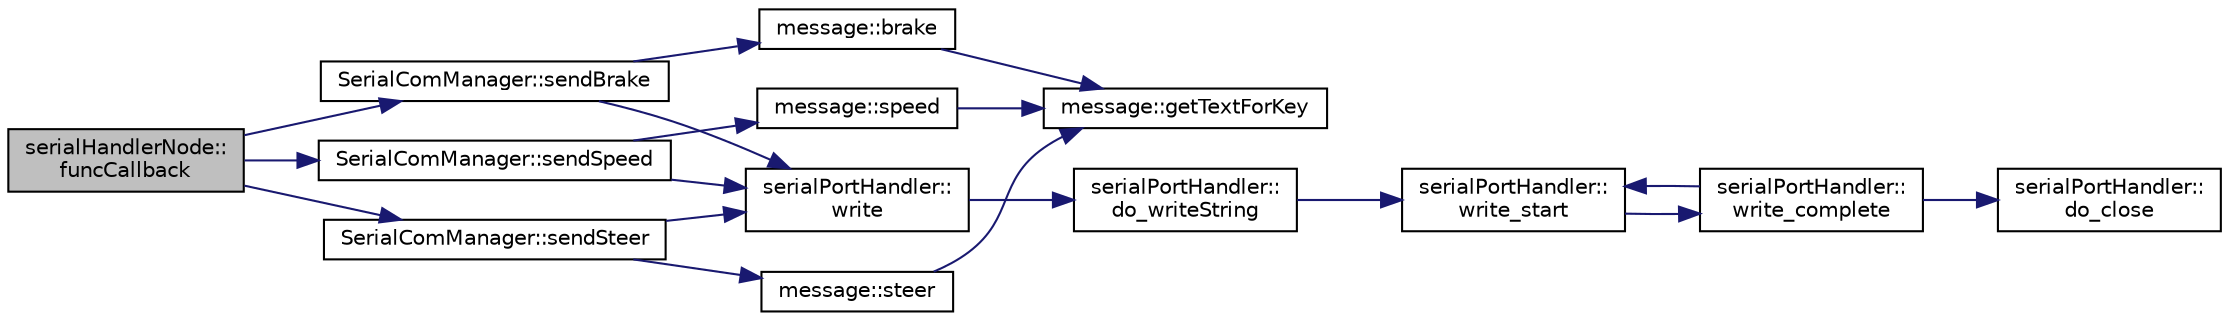 digraph "serialHandlerNode::funcCallback"
{
 // LATEX_PDF_SIZE
  edge [fontname="Helvetica",fontsize="10",labelfontname="Helvetica",labelfontsize="10"];
  node [fontname="Helvetica",fontsize="10",shape=record];
  rankdir="LR";
  Node1 [label="serialHandlerNode::\lfuncCallback",height=0.2,width=0.4,color="black", fillcolor="grey75", style="filled", fontcolor="black",tooltip="The callback function that send a command to the STM board upon receiving a command by the ROS subscr..."];
  Node1 -> Node2 [color="midnightblue",fontsize="10",style="solid",fontname="Helvetica"];
  Node2 [label="SerialComManager::sendBrake",height=0.2,width=0.4,color="black", fillcolor="white", style="filled",URL="$class_serial_com_manager.html#a6bc65cfd5969b51d71bce3b3215f91dc",tooltip="Send the desired brake value to the STM board."];
  Node2 -> Node3 [color="midnightblue",fontsize="10",style="solid",fontname="Helvetica"];
  Node3 [label="message::brake",height=0.2,width=0.4,color="black", fillcolor="white", style="filled",URL="$namespacemessage.html#a41a7181d3cd4dc9c0b2a9c1c678220dd",tooltip="Construct the string to be sent, associated to brake action."];
  Node3 -> Node4 [color="midnightblue",fontsize="10",style="solid",fontname="Helvetica"];
  Node4 [label="message::getTextForKey",height=0.2,width=0.4,color="black", fillcolor="white", style="filled",URL="$namespacemessage.html#a2b7f2fb9e7953edc47be10c48ed220bd",tooltip="Provide the cmd key associated to an action."];
  Node2 -> Node5 [color="midnightblue",fontsize="10",style="solid",fontname="Helvetica"];
  Node5 [label="serialPortHandler::\lwrite",height=0.2,width=0.4,color="black", fillcolor="white", style="filled",URL="$classserial_port_handler.html#afe80c3fd7179edf8e976911f93550241",tooltip="Sends data over UART, calls the do_write function via the io service in the other thread."];
  Node5 -> Node6 [color="midnightblue",fontsize="10",style="solid",fontname="Helvetica"];
  Node6 [label="serialPortHandler::\ldo_writeString",height=0.2,width=0.4,color="black", fillcolor="white", style="filled",URL="$classserial_port_handler.html#ad05c8c3294f72081460e78aff698bb5b",tooltip="Callback to handle write call from outside this class."];
  Node6 -> Node7 [color="midnightblue",fontsize="10",style="solid",fontname="Helvetica"];
  Node7 [label="serialPortHandler::\lwrite_start",height=0.2,width=0.4,color="black", fillcolor="white", style="filled",URL="$classserial_port_handler.html#aab7a7bdcb6406f5fabf92630cc98700e",tooltip="Start an asynchronous write and call write_complete when it completes or fails."];
  Node7 -> Node8 [color="midnightblue",fontsize="10",style="solid",fontname="Helvetica"];
  Node8 [label="serialPortHandler::\lwrite_complete",height=0.2,width=0.4,color="black", fillcolor="white", style="filled",URL="$classserial_port_handler.html#a76acf850c877f19c934732447f5125c4",tooltip="The asynchronous read operation has now completed or failed and returned an error."];
  Node8 -> Node9 [color="midnightblue",fontsize="10",style="solid",fontname="Helvetica"];
  Node9 [label="serialPortHandler::\ldo_close",height=0.2,width=0.4,color="black", fillcolor="white", style="filled",URL="$classserial_port_handler.html#a5f14e250fd3ecb6eec7200b501c668e1",tooltip="Something has gone wrong, so close the socket & make this object inactive."];
  Node8 -> Node7 [color="midnightblue",fontsize="10",style="solid",fontname="Helvetica"];
  Node1 -> Node10 [color="midnightblue",fontsize="10",style="solid",fontname="Helvetica"];
  Node10 [label="SerialComManager::sendSpeed",height=0.2,width=0.4,color="black", fillcolor="white", style="filled",URL="$class_serial_com_manager.html#a71702388a08d1c79462f1e3ebc44a9f1",tooltip="Send the desired speed to the STM board."];
  Node10 -> Node11 [color="midnightblue",fontsize="10",style="solid",fontname="Helvetica"];
  Node11 [label="message::speed",height=0.2,width=0.4,color="black", fillcolor="white", style="filled",URL="$namespacemessage.html#a9f68c389eb9d71e538b1a0cd8c3f24c7",tooltip="Construct the string to be sent, associated to speed action."];
  Node11 -> Node4 [color="midnightblue",fontsize="10",style="solid",fontname="Helvetica"];
  Node10 -> Node5 [color="midnightblue",fontsize="10",style="solid",fontname="Helvetica"];
  Node1 -> Node12 [color="midnightblue",fontsize="10",style="solid",fontname="Helvetica"];
  Node12 [label="SerialComManager::sendSteer",height=0.2,width=0.4,color="black", fillcolor="white", style="filled",URL="$class_serial_com_manager.html#a90828104b999524d0a9d51262bcb29c4",tooltip="Send the desired steering angle to the STM board."];
  Node12 -> Node13 [color="midnightblue",fontsize="10",style="solid",fontname="Helvetica"];
  Node13 [label="message::steer",height=0.2,width=0.4,color="black", fillcolor="white", style="filled",URL="$namespacemessage.html#a4632ee652e66deb8b43ae58fa24bc380",tooltip="Construct the string to be sent, associated to steer action."];
  Node13 -> Node4 [color="midnightblue",fontsize="10",style="solid",fontname="Helvetica"];
  Node12 -> Node5 [color="midnightblue",fontsize="10",style="solid",fontname="Helvetica"];
}
